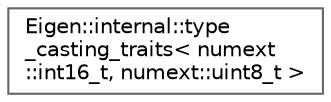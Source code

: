 digraph "Graphical Class Hierarchy"
{
 // LATEX_PDF_SIZE
  bgcolor="transparent";
  edge [fontname=Helvetica,fontsize=10,labelfontname=Helvetica,labelfontsize=10];
  node [fontname=Helvetica,fontsize=10,shape=box,height=0.2,width=0.4];
  rankdir="LR";
  Node0 [id="Node000000",label="Eigen::internal::type\l_casting_traits\< numext\l::int16_t, numext::uint8_t \>",height=0.2,width=0.4,color="grey40", fillcolor="white", style="filled",URL="$structEigen_1_1internal_1_1type__casting__traits_3_01numext_1_1int16__t_00_01numext_1_1uint8__t_01_4.html",tooltip=" "];
}
